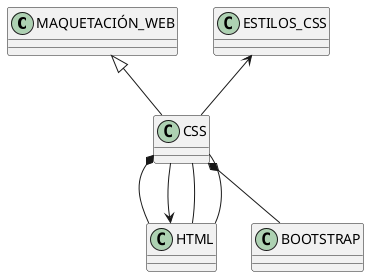 @startuml 
 set namespaceSeparator none
MAQUETACIÓN_WEB <|-- CSS
ESTILOS_CSS <-- CSS
HTML <-- CSS
HTML -- CSS
CSS *-- HTML
CSS *-- BOOTSTRAP
CSS -- HTML
@enduml
